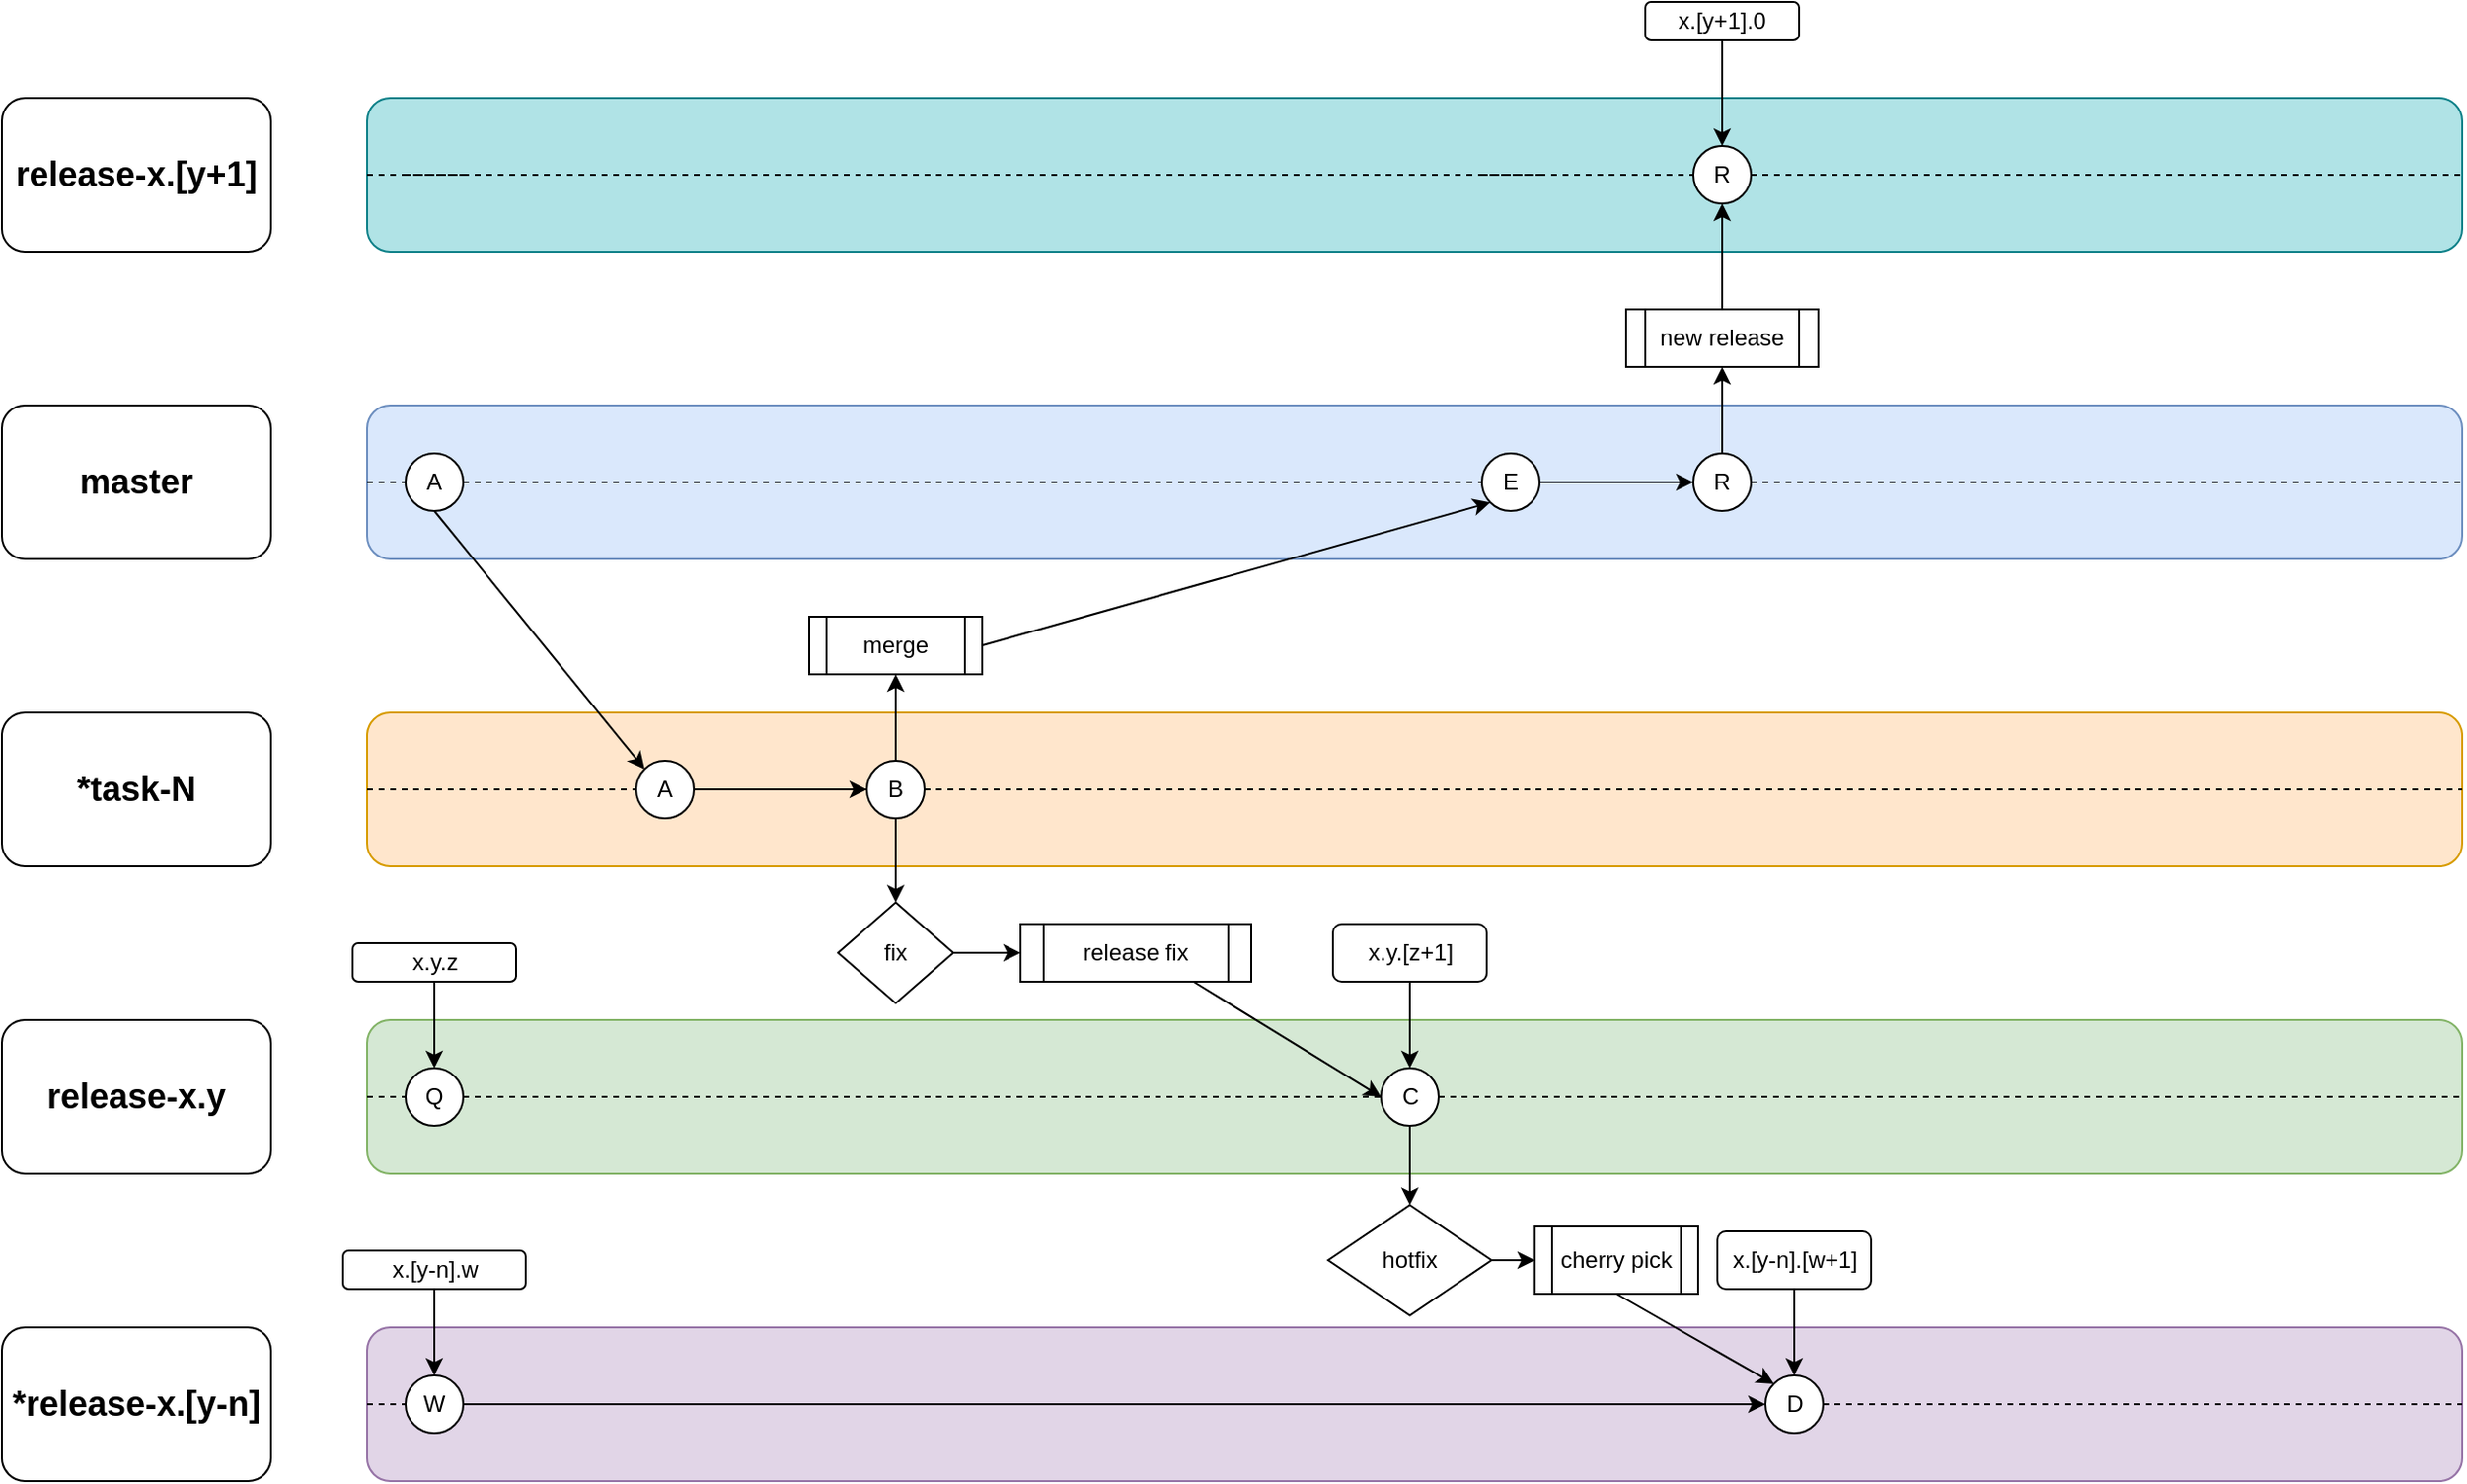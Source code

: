 <mxfile version="25.0.3">
  <diagram name="Страница — 1" id="oBCWE1gwKsoiFBKlAs1y">
    <mxGraphModel dx="2022" dy="1787" grid="1" gridSize="10" guides="1" tooltips="1" connect="1" arrows="1" fold="1" page="1" pageScale="1" pageWidth="827" pageHeight="1169" math="0" shadow="0">
      <root>
        <mxCell id="0" />
        <mxCell id="1" parent="0" />
        <mxCell id="iaNGk2XYDdVEJVMVyS7h-15" value="" style="rounded=1;whiteSpace=wrap;html=1;fillColor=#e1d5e7;strokeColor=#9673a6;" vertex="1" parent="1">
          <mxGeometry x="60" y="640" width="1090" height="80" as="geometry" />
        </mxCell>
        <mxCell id="iaNGk2XYDdVEJVMVyS7h-1" value="" style="rounded=1;whiteSpace=wrap;html=1;fillColor=#dae8fc;strokeColor=#6c8ebf;" vertex="1" parent="1">
          <mxGeometry x="60" y="160" width="1090" height="80" as="geometry" />
        </mxCell>
        <mxCell id="iaNGk2XYDdVEJVMVyS7h-2" value="&lt;h2&gt;master&lt;/h2&gt;" style="rounded=1;whiteSpace=wrap;html=1;" vertex="1" parent="1">
          <mxGeometry x="-130" y="160" width="140" height="80" as="geometry" />
        </mxCell>
        <mxCell id="iaNGk2XYDdVEJVMVyS7h-3" value="" style="rounded=1;whiteSpace=wrap;html=1;fillColor=#d5e8d4;strokeColor=#82b366;" vertex="1" parent="1">
          <mxGeometry x="60" y="480" width="1090" height="80" as="geometry" />
        </mxCell>
        <mxCell id="iaNGk2XYDdVEJVMVyS7h-4" value="&lt;h2&gt;release-x.y&lt;/h2&gt;" style="rounded=1;whiteSpace=wrap;html=1;" vertex="1" parent="1">
          <mxGeometry x="-130" y="480" width="140" height="80" as="geometry" />
        </mxCell>
        <mxCell id="iaNGk2XYDdVEJVMVyS7h-5" value="" style="rounded=1;whiteSpace=wrap;html=1;fillColor=#ffe6cc;strokeColor=#d79b00;" vertex="1" parent="1">
          <mxGeometry x="60" y="320" width="1090" height="80" as="geometry" />
        </mxCell>
        <mxCell id="iaNGk2XYDdVEJVMVyS7h-6" value="&lt;h2&gt;*task-N&lt;/h2&gt;" style="rounded=1;whiteSpace=wrap;html=1;" vertex="1" parent="1">
          <mxGeometry x="-130" y="320" width="140" height="80" as="geometry" />
        </mxCell>
        <mxCell id="iaNGk2XYDdVEJVMVyS7h-13" value="x.y.z" style="rounded=1;whiteSpace=wrap;html=1;" vertex="1" parent="1">
          <mxGeometry x="52.5" y="440" width="85" height="20" as="geometry" />
        </mxCell>
        <mxCell id="iaNGk2XYDdVEJVMVyS7h-14" value="" style="endArrow=classic;html=1;rounded=0;exitX=0.5;exitY=1;exitDx=0;exitDy=0;entryX=0.5;entryY=0;entryDx=0;entryDy=0;" edge="1" parent="1" source="iaNGk2XYDdVEJVMVyS7h-13" target="iaNGk2XYDdVEJVMVyS7h-8">
          <mxGeometry width="50" height="50" relative="1" as="geometry">
            <mxPoint x="95" y="370" as="sourcePoint" />
            <mxPoint x="95" y="420" as="targetPoint" />
          </mxGeometry>
        </mxCell>
        <mxCell id="iaNGk2XYDdVEJVMVyS7h-16" value="&lt;h2&gt;*release-x.[y-n]&lt;/h2&gt;" style="rounded=1;whiteSpace=wrap;html=1;" vertex="1" parent="1">
          <mxGeometry x="-130" y="640" width="140" height="80" as="geometry" />
        </mxCell>
        <mxCell id="iaNGk2XYDdVEJVMVyS7h-18" value="x.[y-n]&lt;span style=&quot;background-color: initial;&quot;&gt;.w&lt;/span&gt;" style="rounded=1;whiteSpace=wrap;html=1;" vertex="1" parent="1">
          <mxGeometry x="47.5" y="600" width="95" height="20" as="geometry" />
        </mxCell>
        <mxCell id="iaNGk2XYDdVEJVMVyS7h-19" value="" style="endArrow=classic;html=1;rounded=0;exitX=0.5;exitY=1;exitDx=0;exitDy=0;entryX=0.5;entryY=0;entryDx=0;entryDy=0;" edge="1" parent="1" source="iaNGk2XYDdVEJVMVyS7h-18" target="iaNGk2XYDdVEJVMVyS7h-17">
          <mxGeometry width="50" height="50" relative="1" as="geometry">
            <mxPoint x="95" y="620" as="sourcePoint" />
            <mxPoint x="95" y="670" as="targetPoint" />
          </mxGeometry>
        </mxCell>
        <mxCell id="iaNGk2XYDdVEJVMVyS7h-21" value="" style="endArrow=none;dashed=1;html=1;rounded=0;exitX=0;exitY=0.5;exitDx=0;exitDy=0;entryX=1;entryY=0.5;entryDx=0;entryDy=0;" edge="1" parent="1" source="iaNGk2XYDdVEJVMVyS7h-24" target="iaNGk2XYDdVEJVMVyS7h-5">
          <mxGeometry width="50" height="50" relative="1" as="geometry">
            <mxPoint x="460" y="440" as="sourcePoint" />
            <mxPoint x="510" y="390" as="targetPoint" />
          </mxGeometry>
        </mxCell>
        <mxCell id="iaNGk2XYDdVEJVMVyS7h-26" value="" style="endArrow=classic;html=1;rounded=0;exitX=1;exitY=0.5;exitDx=0;exitDy=0;entryX=0;entryY=0.5;entryDx=0;entryDy=0;" edge="1" parent="1" source="iaNGk2XYDdVEJVMVyS7h-12" target="iaNGk2XYDdVEJVMVyS7h-24">
          <mxGeometry width="50" height="50" relative="1" as="geometry">
            <mxPoint x="460" y="660" as="sourcePoint" />
            <mxPoint x="510" y="610" as="targetPoint" />
          </mxGeometry>
        </mxCell>
        <mxCell id="iaNGk2XYDdVEJVMVyS7h-29" value="x.y.[z+1]" style="rounded=1;whiteSpace=wrap;html=1;" vertex="1" parent="1">
          <mxGeometry x="562.5" y="430" width="80" height="30" as="geometry" />
        </mxCell>
        <mxCell id="iaNGk2XYDdVEJVMVyS7h-30" value="" style="endArrow=classic;html=1;rounded=0;exitX=0.5;exitY=1;exitDx=0;exitDy=0;entryX=0.5;entryY=0;entryDx=0;entryDy=0;" edge="1" parent="1" source="iaNGk2XYDdVEJVMVyS7h-29" target="iaNGk2XYDdVEJVMVyS7h-9">
          <mxGeometry width="50" height="50" relative="1" as="geometry">
            <mxPoint x="545" y="660" as="sourcePoint" />
            <mxPoint x="595" y="610" as="targetPoint" />
          </mxGeometry>
        </mxCell>
        <mxCell id="iaNGk2XYDdVEJVMVyS7h-31" value="" style="endArrow=none;dashed=1;html=1;rounded=0;exitX=0;exitY=0.5;exitDx=0;exitDy=0;entryX=1;entryY=0.5;entryDx=0;entryDy=0;" edge="1" parent="1" source="iaNGk2XYDdVEJVMVyS7h-63" target="iaNGk2XYDdVEJVMVyS7h-1">
          <mxGeometry width="50" height="50" relative="1" as="geometry">
            <mxPoint x="460" y="420" as="sourcePoint" />
            <mxPoint x="510" y="370" as="targetPoint" />
          </mxGeometry>
        </mxCell>
        <mxCell id="iaNGk2XYDdVEJVMVyS7h-32" value="" style="endArrow=none;dashed=1;html=1;rounded=0;exitX=0;exitY=0.5;exitDx=0;exitDy=0;entryX=1;entryY=0.5;entryDx=0;entryDy=0;" edge="1" parent="1" source="iaNGk2XYDdVEJVMVyS7h-1" target="iaNGk2XYDdVEJVMVyS7h-7">
          <mxGeometry width="50" height="50" relative="1" as="geometry">
            <mxPoint x="60" y="200" as="sourcePoint" />
            <mxPoint x="1150" y="200" as="targetPoint" />
          </mxGeometry>
        </mxCell>
        <mxCell id="iaNGk2XYDdVEJVMVyS7h-37" value="" style="endArrow=none;dashed=1;html=1;rounded=0;exitX=0;exitY=0.5;exitDx=0;exitDy=0;entryX=1;entryY=0.5;entryDx=0;entryDy=0;" edge="1" parent="1" source="iaNGk2XYDdVEJVMVyS7h-7" target="iaNGk2XYDdVEJVMVyS7h-23">
          <mxGeometry width="50" height="50" relative="1" as="geometry">
            <mxPoint x="80" y="200" as="sourcePoint" />
            <mxPoint x="1150" y="200" as="targetPoint" />
          </mxGeometry>
        </mxCell>
        <mxCell id="iaNGk2XYDdVEJVMVyS7h-39" value="cherry pick" style="shape=process;whiteSpace=wrap;html=1;backgroundOutline=1;" vertex="1" parent="1">
          <mxGeometry x="667.5" y="587.5" width="85" height="35" as="geometry" />
        </mxCell>
        <mxCell id="iaNGk2XYDdVEJVMVyS7h-40" value="" style="endArrow=classic;html=1;rounded=0;entryX=0.5;entryY=0;entryDx=0;entryDy=0;exitX=0.5;exitY=1;exitDx=0;exitDy=0;" edge="1" parent="1" source="iaNGk2XYDdVEJVMVyS7h-9" target="iaNGk2XYDdVEJVMVyS7h-41">
          <mxGeometry width="50" height="50" relative="1" as="geometry">
            <mxPoint x="570" y="603" as="sourcePoint" />
            <mxPoint x="580" y="380" as="targetPoint" />
          </mxGeometry>
        </mxCell>
        <mxCell id="iaNGk2XYDdVEJVMVyS7h-41" value="hotfix" style="rhombus;whiteSpace=wrap;html=1;" vertex="1" parent="1">
          <mxGeometry x="560" y="576.25" width="85" height="57.5" as="geometry" />
        </mxCell>
        <mxCell id="iaNGk2XYDdVEJVMVyS7h-42" value="" style="endArrow=classic;html=1;rounded=0;entryX=0;entryY=0.5;entryDx=0;entryDy=0;exitX=1;exitY=0.5;exitDx=0;exitDy=0;" edge="1" parent="1" source="iaNGk2XYDdVEJVMVyS7h-41" target="iaNGk2XYDdVEJVMVyS7h-39">
          <mxGeometry width="50" height="50" relative="1" as="geometry">
            <mxPoint x="530" y="670" as="sourcePoint" />
            <mxPoint x="580" y="620" as="targetPoint" />
          </mxGeometry>
        </mxCell>
        <mxCell id="iaNGk2XYDdVEJVMVyS7h-43" value="" style="endArrow=classic;html=1;rounded=0;exitX=1;exitY=0.5;exitDx=0;exitDy=0;entryX=0;entryY=0.5;entryDx=0;entryDy=0;" edge="1" parent="1" source="iaNGk2XYDdVEJVMVyS7h-23" target="iaNGk2XYDdVEJVMVyS7h-63">
          <mxGeometry width="50" height="50" relative="1" as="geometry">
            <mxPoint x="920" y="460" as="sourcePoint" />
            <mxPoint x="970" y="410" as="targetPoint" />
          </mxGeometry>
        </mxCell>
        <mxCell id="iaNGk2XYDdVEJVMVyS7h-45" value="" style="endArrow=none;dashed=1;html=1;rounded=0;exitX=0;exitY=0.5;exitDx=0;exitDy=0;entryX=1;entryY=0.5;entryDx=0;entryDy=0;" edge="1" parent="1" source="iaNGk2XYDdVEJVMVyS7h-22" target="iaNGk2XYDdVEJVMVyS7h-15">
          <mxGeometry width="50" height="50" relative="1" as="geometry">
            <mxPoint x="460" y="550" as="sourcePoint" />
            <mxPoint x="510" y="500" as="targetPoint" />
          </mxGeometry>
        </mxCell>
        <mxCell id="iaNGk2XYDdVEJVMVyS7h-7" value="A" style="ellipse;whiteSpace=wrap;html=1;aspect=fixed;" vertex="1" parent="1">
          <mxGeometry x="80" y="185" width="30" height="30" as="geometry" />
        </mxCell>
        <mxCell id="iaNGk2XYDdVEJVMVyS7h-25" value="" style="endArrow=none;dashed=1;html=1;rounded=0;exitX=0;exitY=0.5;exitDx=0;exitDy=0;entryX=1;entryY=0.5;entryDx=0;entryDy=0;" edge="1" parent="1" source="iaNGk2XYDdVEJVMVyS7h-5" target="iaNGk2XYDdVEJVMVyS7h-24">
          <mxGeometry width="50" height="50" relative="1" as="geometry">
            <mxPoint x="60" y="360" as="sourcePoint" />
            <mxPoint x="1150" y="360" as="targetPoint" />
          </mxGeometry>
        </mxCell>
        <mxCell id="iaNGk2XYDdVEJVMVyS7h-24" value="B" style="ellipse;whiteSpace=wrap;html=1;aspect=fixed;" vertex="1" parent="1">
          <mxGeometry x="320" y="345" width="30" height="30" as="geometry" />
        </mxCell>
        <mxCell id="iaNGk2XYDdVEJVMVyS7h-12" value="A" style="ellipse;whiteSpace=wrap;html=1;aspect=fixed;" vertex="1" parent="1">
          <mxGeometry x="200" y="345" width="30" height="30" as="geometry" />
        </mxCell>
        <mxCell id="iaNGk2XYDdVEJVMVyS7h-46" value="" style="endArrow=none;dashed=1;html=1;rounded=0;exitX=0;exitY=0.5;exitDx=0;exitDy=0;entryX=1;entryY=0.5;entryDx=0;entryDy=0;" edge="1" parent="1" source="iaNGk2XYDdVEJVMVyS7h-15" target="iaNGk2XYDdVEJVMVyS7h-17">
          <mxGeometry width="50" height="50" relative="1" as="geometry">
            <mxPoint x="60" y="680" as="sourcePoint" />
            <mxPoint x="1150" y="680" as="targetPoint" />
          </mxGeometry>
        </mxCell>
        <mxCell id="iaNGk2XYDdVEJVMVyS7h-47" value="" style="endArrow=classic;html=1;rounded=0;exitX=0.5;exitY=1;exitDx=0;exitDy=0;entryX=0;entryY=0;entryDx=0;entryDy=0;" edge="1" parent="1" source="iaNGk2XYDdVEJVMVyS7h-39" target="iaNGk2XYDdVEJVMVyS7h-22">
          <mxGeometry width="50" height="50" relative="1" as="geometry">
            <mxPoint x="530" y="550" as="sourcePoint" />
            <mxPoint x="580" y="500" as="targetPoint" />
          </mxGeometry>
        </mxCell>
        <mxCell id="iaNGk2XYDdVEJVMVyS7h-48" value="x.[y-n].[w+1]" style="rounded=1;whiteSpace=wrap;html=1;" vertex="1" parent="1">
          <mxGeometry x="762.5" y="590" width="80" height="30" as="geometry" />
        </mxCell>
        <mxCell id="iaNGk2XYDdVEJVMVyS7h-49" value="" style="endArrow=none;dashed=1;html=1;rounded=0;exitX=0;exitY=0.5;exitDx=0;exitDy=0;entryX=1;entryY=0.5;entryDx=0;entryDy=0;" edge="1" parent="1" source="iaNGk2XYDdVEJVMVyS7h-17" target="iaNGk2XYDdVEJVMVyS7h-22">
          <mxGeometry width="50" height="50" relative="1" as="geometry">
            <mxPoint x="80" y="680" as="sourcePoint" />
            <mxPoint x="1150" y="680" as="targetPoint" />
          </mxGeometry>
        </mxCell>
        <mxCell id="iaNGk2XYDdVEJVMVyS7h-22" value="D" style="ellipse;whiteSpace=wrap;html=1;aspect=fixed;" vertex="1" parent="1">
          <mxGeometry x="787.5" y="665" width="30" height="30" as="geometry" />
        </mxCell>
        <mxCell id="iaNGk2XYDdVEJVMVyS7h-50" value="" style="endArrow=classic;html=1;rounded=0;exitX=0.5;exitY=1;exitDx=0;exitDy=0;entryX=0.5;entryY=0;entryDx=0;entryDy=0;" edge="1" parent="1" source="iaNGk2XYDdVEJVMVyS7h-48" target="iaNGk2XYDdVEJVMVyS7h-22">
          <mxGeometry width="50" height="50" relative="1" as="geometry">
            <mxPoint x="530" y="550" as="sourcePoint" />
            <mxPoint x="580" y="500" as="targetPoint" />
          </mxGeometry>
        </mxCell>
        <mxCell id="iaNGk2XYDdVEJVMVyS7h-51" value="" style="endArrow=classic;html=1;rounded=0;exitX=1;exitY=0.5;exitDx=0;exitDy=0;entryX=0;entryY=0.5;entryDx=0;entryDy=0;" edge="1" parent="1" source="iaNGk2XYDdVEJVMVyS7h-17" target="iaNGk2XYDdVEJVMVyS7h-22">
          <mxGeometry width="50" height="50" relative="1" as="geometry">
            <mxPoint x="460" y="550" as="sourcePoint" />
            <mxPoint x="510" y="500" as="targetPoint" />
          </mxGeometry>
        </mxCell>
        <mxCell id="iaNGk2XYDdVEJVMVyS7h-52" value="" style="endArrow=none;dashed=1;html=1;rounded=0;exitX=0;exitY=0.5;exitDx=0;exitDy=0;entryX=1;entryY=0.5;entryDx=0;entryDy=0;" edge="1" parent="1" source="iaNGk2XYDdVEJVMVyS7h-9" target="iaNGk2XYDdVEJVMVyS7h-3">
          <mxGeometry width="50" height="50" relative="1" as="geometry">
            <mxPoint x="520" y="600" as="sourcePoint" />
            <mxPoint x="570" y="550" as="targetPoint" />
          </mxGeometry>
        </mxCell>
        <mxCell id="iaNGk2XYDdVEJVMVyS7h-53" value="" style="endArrow=none;dashed=1;html=1;rounded=0;exitX=0;exitY=0.5;exitDx=0;exitDy=0;entryX=1;entryY=0.5;entryDx=0;entryDy=0;" edge="1" parent="1" source="iaNGk2XYDdVEJVMVyS7h-3" target="iaNGk2XYDdVEJVMVyS7h-8">
          <mxGeometry width="50" height="50" relative="1" as="geometry">
            <mxPoint x="60" y="520" as="sourcePoint" />
            <mxPoint x="1150" y="520" as="targetPoint" />
          </mxGeometry>
        </mxCell>
        <mxCell id="iaNGk2XYDdVEJVMVyS7h-54" value="" style="endArrow=none;dashed=1;html=1;rounded=0;exitX=0;exitY=0.5;exitDx=0;exitDy=0;entryX=1;entryY=0.5;entryDx=0;entryDy=0;" edge="1" parent="1" source="iaNGk2XYDdVEJVMVyS7h-8" target="iaNGk2XYDdVEJVMVyS7h-9">
          <mxGeometry width="50" height="50" relative="1" as="geometry">
            <mxPoint x="80" y="520" as="sourcePoint" />
            <mxPoint x="1150" y="520" as="targetPoint" />
          </mxGeometry>
        </mxCell>
        <mxCell id="iaNGk2XYDdVEJVMVyS7h-8" value="Q" style="ellipse;whiteSpace=wrap;html=1;aspect=fixed;" vertex="1" parent="1">
          <mxGeometry x="80" y="505" width="30" height="30" as="geometry" />
        </mxCell>
        <mxCell id="iaNGk2XYDdVEJVMVyS7h-9" value="C" style="ellipse;whiteSpace=wrap;html=1;aspect=fixed;" vertex="1" parent="1">
          <mxGeometry x="587.5" y="505" width="30" height="30" as="geometry" />
        </mxCell>
        <mxCell id="iaNGk2XYDdVEJVMVyS7h-17" value="W" style="ellipse;whiteSpace=wrap;html=1;aspect=fixed;" vertex="1" parent="1">
          <mxGeometry x="80" y="665" width="30" height="30" as="geometry" />
        </mxCell>
        <mxCell id="iaNGk2XYDdVEJVMVyS7h-55" value="" style="rounded=1;whiteSpace=wrap;html=1;fillColor=#b0e3e6;strokeColor=#0e8088;" vertex="1" parent="1">
          <mxGeometry x="60" width="1090" height="80" as="geometry" />
        </mxCell>
        <mxCell id="iaNGk2XYDdVEJVMVyS7h-56" value="&lt;h2&gt;release-x.[y+1]&lt;/h2&gt;" style="rounded=1;whiteSpace=wrap;html=1;" vertex="1" parent="1">
          <mxGeometry x="-130" width="140" height="80" as="geometry" />
        </mxCell>
        <mxCell id="iaNGk2XYDdVEJVMVyS7h-57" value="" style="endArrow=none;dashed=1;html=1;rounded=0;exitX=0;exitY=0.5;exitDx=0;exitDy=0;entryX=1;entryY=0.5;entryDx=0;entryDy=0;" edge="1" parent="1" target="iaNGk2XYDdVEJVMVyS7h-55" source="iaNGk2XYDdVEJVMVyS7h-62">
          <mxGeometry width="50" height="50" relative="1" as="geometry">
            <mxPoint x="640" y="40" as="sourcePoint" />
            <mxPoint x="510" y="210" as="targetPoint" />
          </mxGeometry>
        </mxCell>
        <mxCell id="iaNGk2XYDdVEJVMVyS7h-58" value="" style="endArrow=none;dashed=1;html=1;rounded=0;exitX=0;exitY=0.5;exitDx=0;exitDy=0;entryX=1;entryY=0.5;entryDx=0;entryDy=0;" edge="1" parent="1" source="iaNGk2XYDdVEJVMVyS7h-55">
          <mxGeometry width="50" height="50" relative="1" as="geometry">
            <mxPoint x="60" y="40" as="sourcePoint" />
            <mxPoint x="110" y="40" as="targetPoint" />
          </mxGeometry>
        </mxCell>
        <mxCell id="iaNGk2XYDdVEJVMVyS7h-59" value="" style="endArrow=none;dashed=1;html=1;rounded=0;exitX=0;exitY=0.5;exitDx=0;exitDy=0;entryX=1;entryY=0.5;entryDx=0;entryDy=0;" edge="1" parent="1">
          <mxGeometry width="50" height="50" relative="1" as="geometry">
            <mxPoint x="80" y="40" as="sourcePoint" />
            <mxPoint x="670" y="40" as="targetPoint" />
          </mxGeometry>
        </mxCell>
        <mxCell id="iaNGk2XYDdVEJVMVyS7h-64" value="" style="endArrow=none;dashed=1;html=1;rounded=0;exitX=0;exitY=0.5;exitDx=0;exitDy=0;entryX=1;entryY=0.5;entryDx=0;entryDy=0;" edge="1" parent="1" source="iaNGk2XYDdVEJVMVyS7h-23" target="iaNGk2XYDdVEJVMVyS7h-63">
          <mxGeometry width="50" height="50" relative="1" as="geometry">
            <mxPoint x="640" y="200" as="sourcePoint" />
            <mxPoint x="1150" y="200" as="targetPoint" />
          </mxGeometry>
        </mxCell>
        <mxCell id="iaNGk2XYDdVEJVMVyS7h-63" value="R" style="ellipse;whiteSpace=wrap;html=1;aspect=fixed;" vertex="1" parent="1">
          <mxGeometry x="750" y="185" width="30" height="30" as="geometry" />
        </mxCell>
        <mxCell id="iaNGk2XYDdVEJVMVyS7h-23" value="E" style="ellipse;whiteSpace=wrap;html=1;aspect=fixed;" vertex="1" parent="1">
          <mxGeometry x="640" y="185" width="30" height="30" as="geometry" />
        </mxCell>
        <mxCell id="iaNGk2XYDdVEJVMVyS7h-66" value="new release" style="shape=process;whiteSpace=wrap;html=1;backgroundOutline=1;" vertex="1" parent="1">
          <mxGeometry x="715" y="110" width="100" height="30" as="geometry" />
        </mxCell>
        <mxCell id="iaNGk2XYDdVEJVMVyS7h-67" value="" style="endArrow=classic;html=1;rounded=0;exitX=0.5;exitY=0;exitDx=0;exitDy=0;entryX=0.5;entryY=1;entryDx=0;entryDy=0;" edge="1" parent="1" source="iaNGk2XYDdVEJVMVyS7h-63" target="iaNGk2XYDdVEJVMVyS7h-66">
          <mxGeometry width="50" height="50" relative="1" as="geometry">
            <mxPoint x="570" y="200" as="sourcePoint" />
            <mxPoint x="620" y="150" as="targetPoint" />
          </mxGeometry>
        </mxCell>
        <mxCell id="iaNGk2XYDdVEJVMVyS7h-68" value="" style="endArrow=classic;html=1;rounded=0;entryX=0.5;entryY=1;entryDx=0;entryDy=0;exitX=0.5;exitY=0;exitDx=0;exitDy=0;" edge="1" parent="1" source="iaNGk2XYDdVEJVMVyS7h-66" target="iaNGk2XYDdVEJVMVyS7h-62">
          <mxGeometry width="50" height="50" relative="1" as="geometry">
            <mxPoint x="570" y="200" as="sourcePoint" />
            <mxPoint x="620" y="150" as="targetPoint" />
          </mxGeometry>
        </mxCell>
        <mxCell id="iaNGk2XYDdVEJVMVyS7h-69" value="" style="endArrow=none;dashed=1;html=1;rounded=0;exitX=0;exitY=0.5;exitDx=0;exitDy=0;entryX=1;entryY=0.5;entryDx=0;entryDy=0;" edge="1" parent="1" target="iaNGk2XYDdVEJVMVyS7h-62">
          <mxGeometry width="50" height="50" relative="1" as="geometry">
            <mxPoint x="640" y="40" as="sourcePoint" />
            <mxPoint x="1150" y="40" as="targetPoint" />
          </mxGeometry>
        </mxCell>
        <mxCell id="iaNGk2XYDdVEJVMVyS7h-62" value="R" style="ellipse;whiteSpace=wrap;html=1;aspect=fixed;" vertex="1" parent="1">
          <mxGeometry x="750" y="25" width="30" height="30" as="geometry" />
        </mxCell>
        <mxCell id="iaNGk2XYDdVEJVMVyS7h-70" value="merge" style="shape=process;whiteSpace=wrap;html=1;backgroundOutline=1;" vertex="1" parent="1">
          <mxGeometry x="290" y="270" width="90" height="30" as="geometry" />
        </mxCell>
        <mxCell id="iaNGk2XYDdVEJVMVyS7h-71" value="" style="endArrow=classic;html=1;rounded=0;exitX=0.5;exitY=0;exitDx=0;exitDy=0;entryX=0.5;entryY=1;entryDx=0;entryDy=0;" edge="1" parent="1" source="iaNGk2XYDdVEJVMVyS7h-24" target="iaNGk2XYDdVEJVMVyS7h-70">
          <mxGeometry width="50" height="50" relative="1" as="geometry">
            <mxPoint x="350" y="500" as="sourcePoint" />
            <mxPoint x="400" y="450" as="targetPoint" />
          </mxGeometry>
        </mxCell>
        <mxCell id="iaNGk2XYDdVEJVMVyS7h-76" value="x.[y+1].0" style="rounded=1;whiteSpace=wrap;html=1;" vertex="1" parent="1">
          <mxGeometry x="725" y="-50" width="80" height="20" as="geometry" />
        </mxCell>
        <mxCell id="iaNGk2XYDdVEJVMVyS7h-77" value="" style="endArrow=classic;html=1;rounded=0;entryX=0.5;entryY=0;entryDx=0;entryDy=0;exitX=0.5;exitY=1;exitDx=0;exitDy=0;" edge="1" parent="1" source="iaNGk2XYDdVEJVMVyS7h-76" target="iaNGk2XYDdVEJVMVyS7h-62">
          <mxGeometry width="50" height="50" relative="1" as="geometry">
            <mxPoint x="350" y="200" as="sourcePoint" />
            <mxPoint x="400" y="150" as="targetPoint" />
          </mxGeometry>
        </mxCell>
        <mxCell id="iaNGk2XYDdVEJVMVyS7h-79" value="" style="endArrow=classic;html=1;rounded=0;exitX=0.5;exitY=1;exitDx=0;exitDy=0;entryX=0;entryY=0;entryDx=0;entryDy=0;" edge="1" parent="1" source="iaNGk2XYDdVEJVMVyS7h-7" target="iaNGk2XYDdVEJVMVyS7h-12">
          <mxGeometry width="50" height="50" relative="1" as="geometry">
            <mxPoint x="250" y="490" as="sourcePoint" />
            <mxPoint x="300" y="440" as="targetPoint" />
          </mxGeometry>
        </mxCell>
        <mxCell id="iaNGk2XYDdVEJVMVyS7h-80" value="fix" style="rhombus;whiteSpace=wrap;html=1;" vertex="1" parent="1">
          <mxGeometry x="305" y="418.75" width="60" height="52.5" as="geometry" />
        </mxCell>
        <mxCell id="iaNGk2XYDdVEJVMVyS7h-81" value="" style="endArrow=classic;html=1;rounded=0;exitX=1;exitY=0.5;exitDx=0;exitDy=0;entryX=0;entryY=1;entryDx=0;entryDy=0;" edge="1" parent="1" source="iaNGk2XYDdVEJVMVyS7h-70" target="iaNGk2XYDdVEJVMVyS7h-23">
          <mxGeometry width="50" height="50" relative="1" as="geometry">
            <mxPoint x="415" y="310" as="sourcePoint" />
            <mxPoint x="465" y="260" as="targetPoint" />
          </mxGeometry>
        </mxCell>
        <mxCell id="iaNGk2XYDdVEJVMVyS7h-83" value="" style="endArrow=classic;html=1;rounded=0;exitX=0.5;exitY=1;exitDx=0;exitDy=0;entryX=0.5;entryY=0;entryDx=0;entryDy=0;" edge="1" parent="1" source="iaNGk2XYDdVEJVMVyS7h-24" target="iaNGk2XYDdVEJVMVyS7h-80">
          <mxGeometry width="50" height="50" relative="1" as="geometry">
            <mxPoint x="250" y="490" as="sourcePoint" />
            <mxPoint x="300" y="440" as="targetPoint" />
          </mxGeometry>
        </mxCell>
        <mxCell id="iaNGk2XYDdVEJVMVyS7h-85" value="release fix" style="shape=process;whiteSpace=wrap;html=1;backgroundOutline=1;" vertex="1" parent="1">
          <mxGeometry x="400" y="430" width="120" height="30" as="geometry" />
        </mxCell>
        <mxCell id="iaNGk2XYDdVEJVMVyS7h-86" value="" style="endArrow=classic;html=1;rounded=0;entryX=0;entryY=0.5;entryDx=0;entryDy=0;exitX=1;exitY=0.5;exitDx=0;exitDy=0;" edge="1" parent="1" source="iaNGk2XYDdVEJVMVyS7h-80" target="iaNGk2XYDdVEJVMVyS7h-85">
          <mxGeometry width="50" height="50" relative="1" as="geometry">
            <mxPoint x="250" y="490" as="sourcePoint" />
            <mxPoint x="300" y="440" as="targetPoint" />
          </mxGeometry>
        </mxCell>
        <mxCell id="iaNGk2XYDdVEJVMVyS7h-87" value="" style="endArrow=classic;html=1;rounded=0;entryX=0;entryY=0.5;entryDx=0;entryDy=0;exitX=0.75;exitY=1;exitDx=0;exitDy=0;" edge="1" parent="1" source="iaNGk2XYDdVEJVMVyS7h-85" target="iaNGk2XYDdVEJVMVyS7h-9">
          <mxGeometry width="50" height="50" relative="1" as="geometry">
            <mxPoint x="250" y="490" as="sourcePoint" />
            <mxPoint x="300" y="440" as="targetPoint" />
          </mxGeometry>
        </mxCell>
      </root>
    </mxGraphModel>
  </diagram>
</mxfile>
